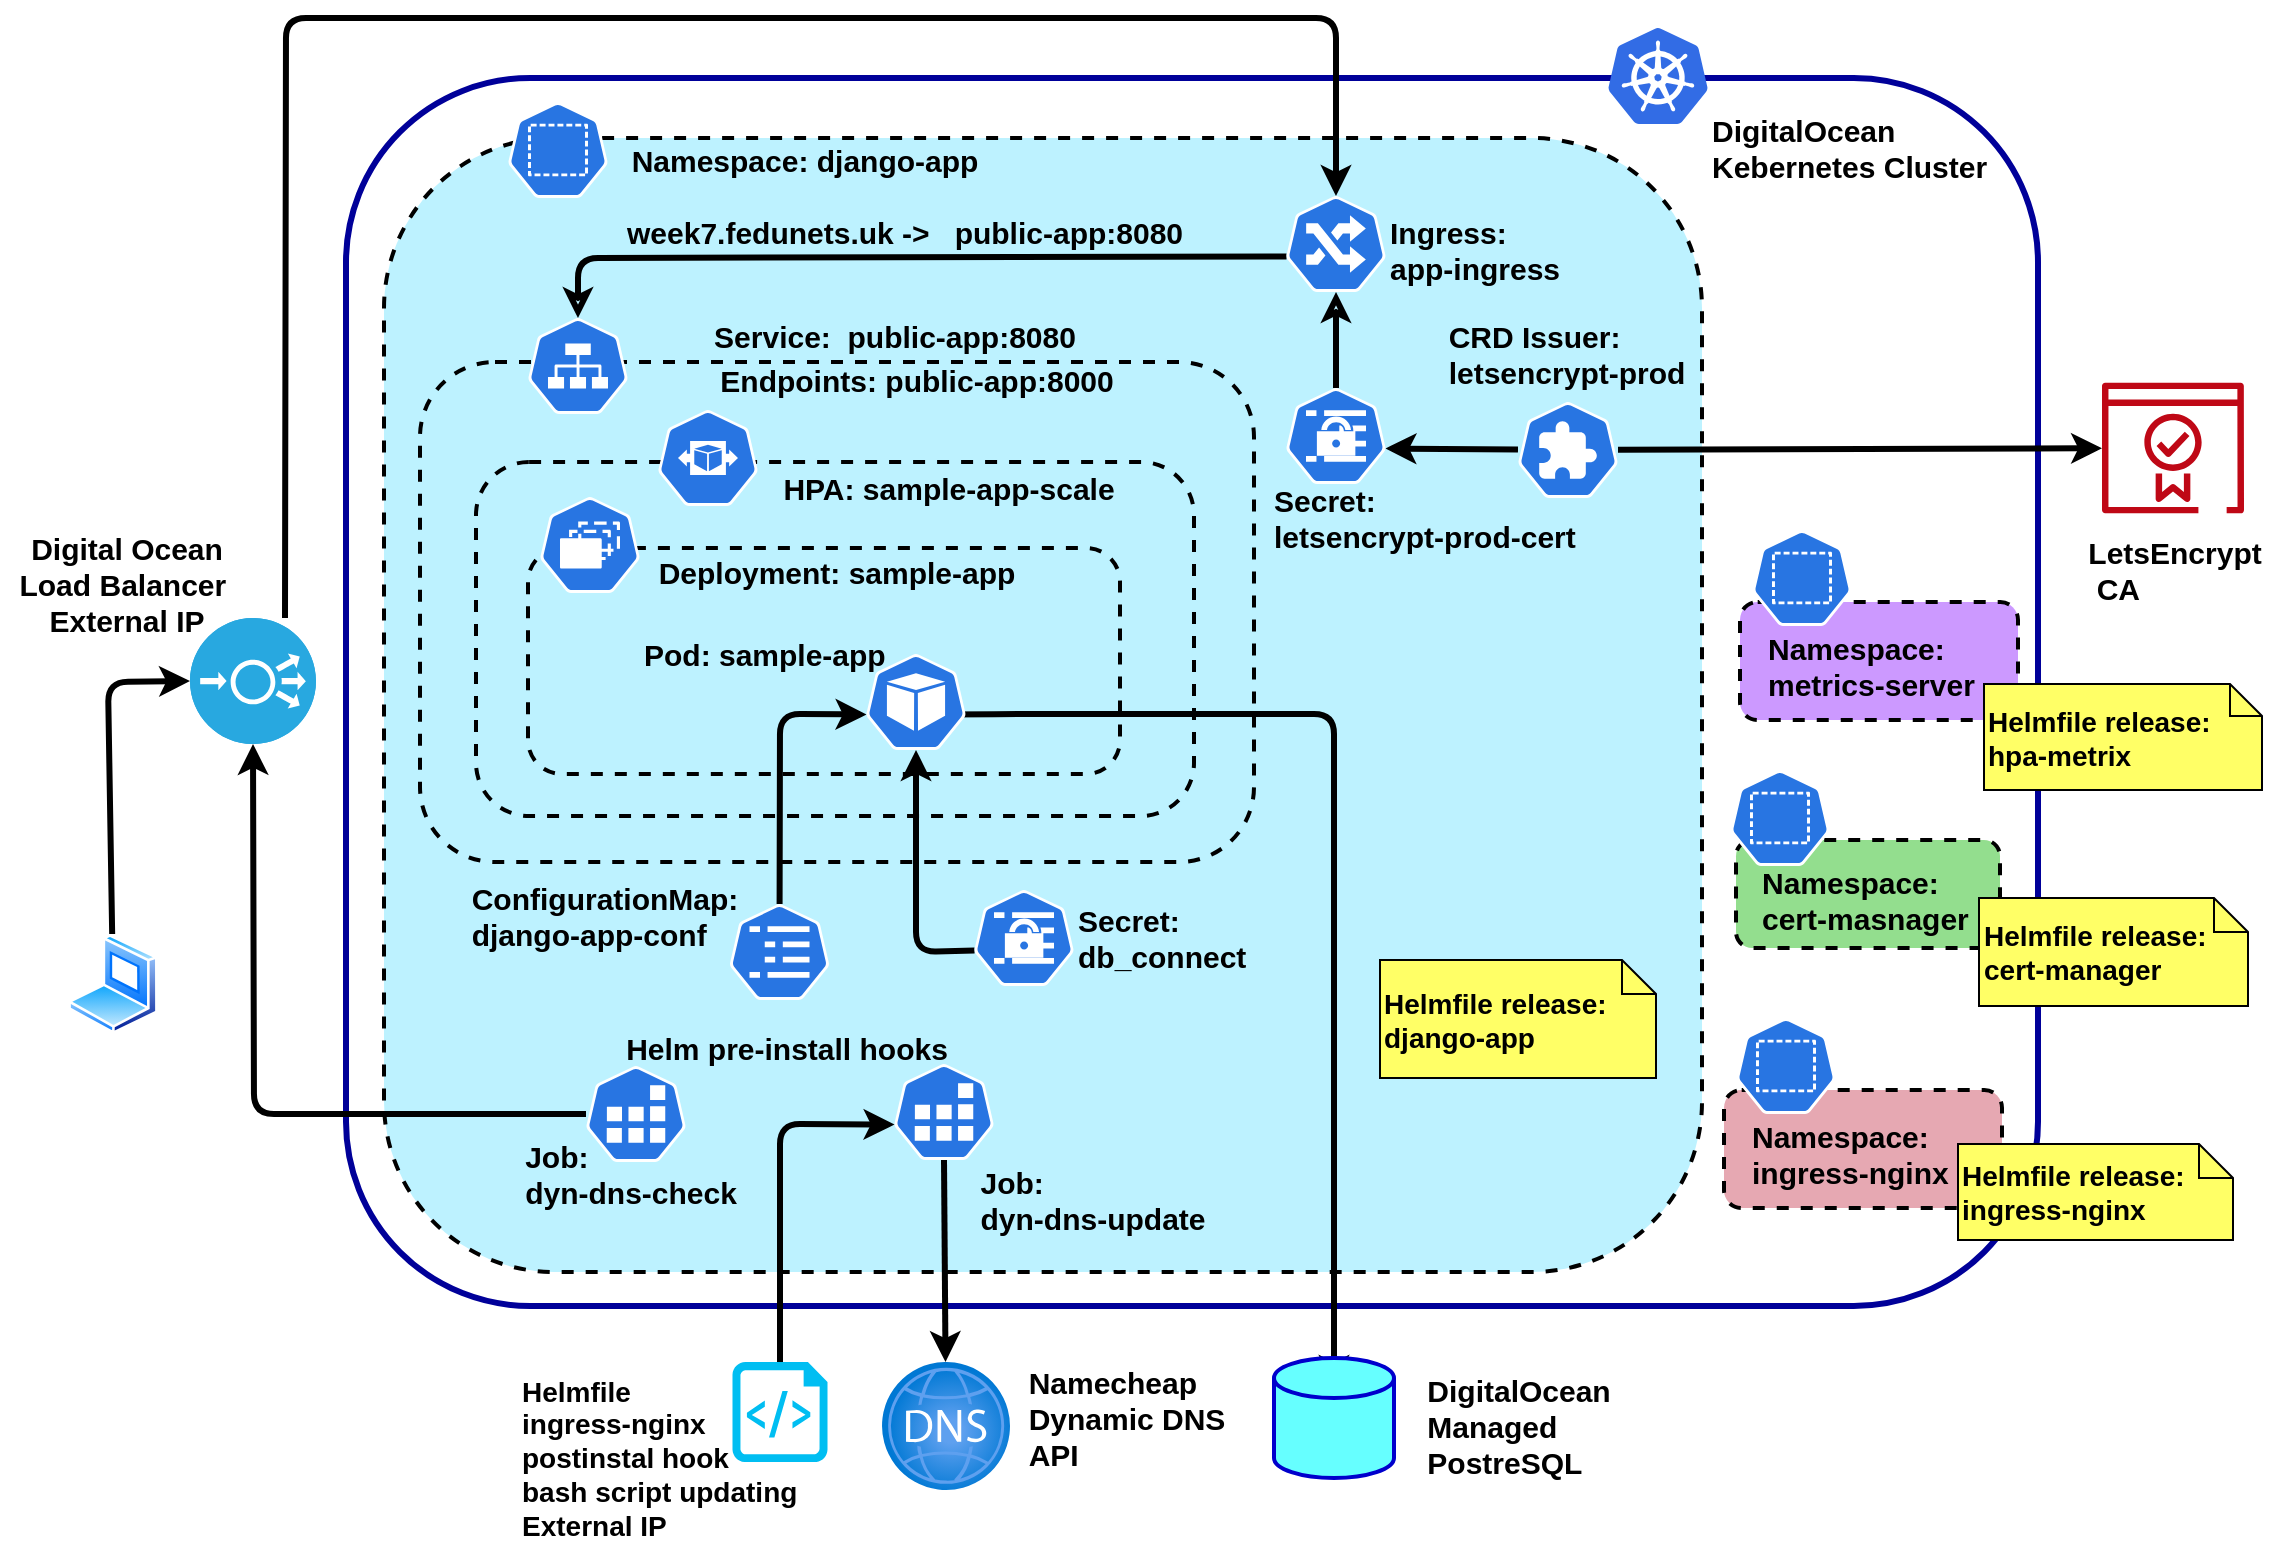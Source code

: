 <mxfile>
    <diagram id="bxJqmcAA1n49yRWCh9Xo" name="Page-1">
        <mxGraphModel dx="1072" dy="515" grid="0" gridSize="10" guides="1" tooltips="1" connect="1" arrows="1" fold="1" page="1" pageScale="1" pageWidth="1169" pageHeight="827" background="#ffffff" math="0" shadow="0">
            <root>
                <mxCell id="0"/>
                <mxCell id="1" parent="0"/>
                <mxCell id="16" value="" style="rounded=1;whiteSpace=wrap;html=1;fillColor=none;strokeColor=#000099;strokeWidth=3;fontColor=#000000;fontSize=15;fontFamily=Helvetica;" parent="1" vertex="1">
                    <mxGeometry x="185" y="68" width="846" height="614" as="geometry"/>
                </mxCell>
                <mxCell id="20" value="" style="rounded=1;whiteSpace=wrap;html=1;strokeColor=#000000;strokeWidth=2;fillColor=#E6A8B2;dashed=1;fontColor=#000000;fontSize=15;fontFamily=Helvetica;" parent="1" vertex="1">
                    <mxGeometry x="874" y="574" width="139" height="59" as="geometry"/>
                </mxCell>
                <mxCell id="19" value="" style="rounded=1;whiteSpace=wrap;html=1;strokeColor=#000000;strokeWidth=2;fillColor=#93DE8E;dashed=1;fontColor=#000000;fontSize=15;fontFamily=Helvetica;" parent="1" vertex="1">
                    <mxGeometry x="880" y="449" width="132" height="54" as="geometry"/>
                </mxCell>
                <mxCell id="18" value="" style="rounded=1;whiteSpace=wrap;html=1;strokeColor=#000000;strokeWidth=2;fillColor=#BDF2FF;dashed=1;fontColor=#000000;fontSize=15;fontFamily=Helvetica;" parent="1" vertex="1">
                    <mxGeometry x="204" y="98" width="659" height="567" as="geometry"/>
                </mxCell>
                <mxCell id="29" value="" style="rounded=1;whiteSpace=wrap;html=1;strokeColor=#000000;strokeWidth=2;fillColor=none;dashed=1;fontColor=#000000;fontSize=15;fontFamily=Helvetica;" parent="1" vertex="1">
                    <mxGeometry x="222" y="210" width="417" height="250" as="geometry"/>
                </mxCell>
                <mxCell id="30" value="" style="rounded=1;whiteSpace=wrap;html=1;strokeColor=#000000;strokeWidth=2;fillColor=none;dashed=1;fontColor=#000000;fontSize=15;fontFamily=Helvetica;" parent="1" vertex="1">
                    <mxGeometry x="250" y="260" width="359" height="177" as="geometry"/>
                </mxCell>
                <mxCell id="37" value="" style="rounded=1;whiteSpace=wrap;html=1;strokeColor=#000000;strokeWidth=2;fillColor=none;dashed=1;fontColor=#000000;fontSize=15;fontFamily=Helvetica;" parent="1" vertex="1">
                    <mxGeometry x="276" y="303" width="296" height="113" as="geometry"/>
                </mxCell>
                <mxCell id="17" value="" style="sketch=0;aspect=fixed;html=1;points=[];align=center;image;fontSize=15;image=img/lib/mscae/Kubernetes.svg;strokeColor=#000000;strokeWidth=3;fillColor=none;fontColor=#000000;fontFamily=Helvetica;" parent="1" vertex="1">
                    <mxGeometry x="816" y="43" width="50" height="48" as="geometry"/>
                </mxCell>
                <mxCell id="21" value="" style="sketch=0;html=1;dashed=0;whitespace=wrap;fillColor=#2875E2;strokeColor=#ffffff;points=[[0.005,0.63,0],[0.1,0.2,0],[0.9,0.2,0],[0.5,0,0],[0.995,0.63,0],[0.72,0.99,0],[0.5,1,0],[0.28,0.99,0]];verticalLabelPosition=bottom;align=center;verticalAlign=top;shape=mxgraph.kubernetes.icon;prIcon=ns;strokeWidth=2;fontColor=#000000;fontSize=15;fontFamily=Helvetica;" parent="1" vertex="1">
                    <mxGeometry x="266" y="80" width="50" height="48" as="geometry"/>
                </mxCell>
                <mxCell id="22" value="" style="sketch=0;html=1;dashed=0;whitespace=wrap;fillColor=#2875E2;strokeColor=#ffffff;points=[[0.005,0.63,0],[0.1,0.2,0],[0.9,0.2,0],[0.5,0,0],[0.995,0.63,0],[0.72,0.99,0],[0.5,1,0],[0.28,0.99,0]];verticalLabelPosition=bottom;align=center;verticalAlign=top;shape=mxgraph.kubernetes.icon;prIcon=ns;strokeWidth=2;fontColor=#000000;fontSize=15;fontFamily=Helvetica;" parent="1" vertex="1">
                    <mxGeometry x="877" y="414" width="50" height="48" as="geometry"/>
                </mxCell>
                <mxCell id="23" value="" style="sketch=0;html=1;dashed=0;whitespace=wrap;fillColor=#2875E2;strokeColor=#ffffff;points=[[0.005,0.63,0],[0.1,0.2,0],[0.9,0.2,0],[0.5,0,0],[0.995,0.63,0],[0.72,0.99,0],[0.5,1,0],[0.28,0.99,0]];verticalLabelPosition=bottom;align=center;verticalAlign=top;shape=mxgraph.kubernetes.icon;prIcon=ns;strokeWidth=2;fontColor=#000000;fontSize=15;fontFamily=Helvetica;" parent="1" vertex="1">
                    <mxGeometry x="880" y="538" width="50" height="48" as="geometry"/>
                </mxCell>
                <mxCell id="46" style="edgeStyle=none;html=1;fontSize=15;fontColor=#000000;strokeColor=#000000;strokeWidth=3;endArrow=classic;endFill=0;startArrow=none;startFill=0;entryX=0.5;entryY=0;entryDx=0;entryDy=0;entryPerimeter=0;fontFamily=Helvetica;exitX=0.005;exitY=0.63;exitDx=0;exitDy=0;exitPerimeter=0;" parent="1" source="24" target="26" edge="1">
                    <mxGeometry relative="1" as="geometry">
                        <mxPoint x="545" y="354" as="targetPoint"/>
                        <Array as="points">
                            <mxPoint x="301" y="158"/>
                        </Array>
                        <mxPoint x="564.0" y="158" as="sourcePoint"/>
                    </mxGeometry>
                </mxCell>
                <mxCell id="59" style="edgeStyle=none;html=1;entryX=0.5;entryY=0;entryDx=0;entryDy=0;entryPerimeter=0;strokeColor=#000000;strokeWidth=3;fontSize=15;fontColor=#000000;startArrow=classic;startFill=0;endArrow=none;endFill=0;fontFamily=Helvetica;exitX=0.5;exitY=1;exitDx=0;exitDy=0;exitPerimeter=0;" parent="1" source="24" target="55" edge="1">
                    <mxGeometry relative="1" as="geometry">
                        <Array as="points"/>
                        <mxPoint x="774" y="182" as="sourcePoint"/>
                        <mxPoint x="780" y="278" as="targetPoint"/>
                    </mxGeometry>
                </mxCell>
                <mxCell id="24" value="" style="sketch=0;html=1;dashed=0;whitespace=wrap;fillColor=#2875E2;strokeColor=#ffffff;points=[[0.005,0.63,0],[0.1,0.2,0],[0.9,0.2,0],[0.5,0,0],[0.995,0.63,0],[0.72,0.99,0],[0.5,1,0],[0.28,0.99,0]];verticalLabelPosition=bottom;align=center;verticalAlign=top;shape=mxgraph.kubernetes.icon;prIcon=ing;strokeWidth=2;fontColor=#000000;fontSize=15;fontFamily=Helvetica;" parent="1" vertex="1">
                    <mxGeometry x="655" y="127" width="50" height="48" as="geometry"/>
                </mxCell>
                <mxCell id="26" value="" style="sketch=0;html=1;dashed=0;whitespace=wrap;fillColor=#2875E2;strokeColor=#ffffff;points=[[0.005,0.63,0],[0.1,0.2,0],[0.9,0.2,0],[0.5,0,0],[0.995,0.63,0],[0.72,0.99,0],[0.5,1,0],[0.28,0.99,0]];verticalLabelPosition=bottom;align=center;verticalAlign=top;shape=mxgraph.kubernetes.icon;prIcon=svc;strokeWidth=2;fontColor=#000000;fontSize=15;fontFamily=Helvetica;" parent="1" vertex="1">
                    <mxGeometry x="276" y="188" width="50" height="48" as="geometry"/>
                </mxCell>
                <mxCell id="25" value="" style="sketch=0;html=1;dashed=0;whitespace=wrap;fillColor=#2875E2;strokeColor=#ffffff;points=[[0.005,0.63,0],[0.1,0.2,0],[0.9,0.2,0],[0.5,0,0],[0.995,0.63,0],[0.72,0.99,0],[0.5,1,0],[0.28,0.99,0]];verticalLabelPosition=bottom;align=center;verticalAlign=top;shape=mxgraph.kubernetes.icon;prIcon=hpa;strokeWidth=2;fontColor=#000000;fontSize=15;fontFamily=Helvetica;" parent="1" vertex="1">
                    <mxGeometry x="341" y="234" width="50" height="48" as="geometry"/>
                </mxCell>
                <mxCell id="62" style="edgeStyle=none;html=1;entryX=0.005;entryY=0.63;entryDx=0;entryDy=0;entryPerimeter=0;strokeColor=#000000;strokeWidth=3;fontSize=15;fontColor=#000000;startArrow=none;startFill=0;endArrow=classic;endFill=1;fontFamily=Helvetica;" parent="1" source="31" target="33" edge="1">
                    <mxGeometry relative="1" as="geometry">
                        <Array as="points">
                            <mxPoint x="402" y="386"/>
                        </Array>
                    </mxGeometry>
                </mxCell>
                <mxCell id="31" value="" style="sketch=0;html=1;dashed=0;whitespace=wrap;fillColor=#2875E2;strokeColor=#ffffff;points=[[0.005,0.63,0],[0.1,0.2,0],[0.9,0.2,0],[0.5,0,0],[0.995,0.63,0],[0.72,0.99,0],[0.5,1,0],[0.28,0.99,0]];verticalLabelPosition=bottom;align=center;verticalAlign=top;shape=mxgraph.kubernetes.icon;prIcon=cm;strokeWidth=2;fontColor=#000000;fontSize=15;fontFamily=Helvetica;" parent="1" vertex="1">
                    <mxGeometry x="376.75" y="481" width="50" height="48" as="geometry"/>
                </mxCell>
                <mxCell id="61" style="edgeStyle=none;html=1;entryX=0.995;entryY=0.63;entryDx=0;entryDy=0;entryPerimeter=0;strokeColor=#000000;strokeWidth=3;fontSize=15;fontColor=#000000;startArrow=none;startFill=0;endArrow=classic;endFill=1;fontFamily=Helvetica;" parent="1" source="32" target="55" edge="1">
                    <mxGeometry relative="1" as="geometry"/>
                </mxCell>
                <mxCell id="68" style="edgeStyle=none;html=1;strokeColor=#000000;strokeWidth=3;fontSize=15;fontColor=#000000;startArrow=none;startFill=0;endArrow=classic;endFill=1;fontFamily=Helvetica;" parent="1" source="32" target="64" edge="1">
                    <mxGeometry relative="1" as="geometry"/>
                </mxCell>
                <mxCell id="32" value="" style="sketch=0;html=1;dashed=0;whitespace=wrap;fillColor=#2875E2;strokeColor=#ffffff;points=[[0.005,0.63,0],[0.1,0.2,0],[0.9,0.2,0],[0.5,0,0],[0.995,0.63,0],[0.72,0.99,0],[0.5,1,0],[0.28,0.99,0]];verticalLabelPosition=bottom;align=center;verticalAlign=top;shape=mxgraph.kubernetes.icon;prIcon=crd;strokeWidth=2;fontColor=#000000;fontSize=15;fontFamily=Helvetica;" parent="1" vertex="1">
                    <mxGeometry x="771" y="230" width="50" height="48" as="geometry"/>
                </mxCell>
                <mxCell id="71" style="edgeStyle=none;html=1;exitX=0.995;exitY=0.63;exitDx=0;exitDy=0;exitPerimeter=0;entryX=0.5;entryY=0;entryDx=0;entryDy=0;entryPerimeter=0;strokeColor=#000000;strokeWidth=3;fontSize=15;fontColor=#000000;startArrow=none;startFill=0;endArrow=classic;endFill=1;fontFamily=Helvetica;" parent="1" edge="1">
                    <mxGeometry relative="1" as="geometry">
                        <Array as="points">
                            <mxPoint x="519" y="386"/>
                            <mxPoint x="679" y="386"/>
                        </Array>
                        <mxPoint x="483.75" y="386.24" as="sourcePoint"/>
                        <mxPoint x="679" y="722.0" as="targetPoint"/>
                    </mxGeometry>
                </mxCell>
                <mxCell id="33" value="" style="sketch=0;html=1;dashed=0;whitespace=wrap;fillColor=#2875E2;strokeColor=#ffffff;points=[[0.005,0.63,0],[0.1,0.2,0],[0.9,0.2,0],[0.5,0,0],[0.995,0.63,0],[0.72,0.99,0],[0.5,1,0],[0.28,0.99,0]];verticalLabelPosition=bottom;align=center;verticalAlign=top;shape=mxgraph.kubernetes.icon;prIcon=pod;strokeWidth=2;fontColor=#000000;fontSize=15;fontFamily=Helvetica;" parent="1" vertex="1">
                    <mxGeometry x="445" y="356" width="50" height="48" as="geometry"/>
                </mxCell>
                <mxCell id="63" style="edgeStyle=none;html=1;exitX=0.005;exitY=0.63;exitDx=0;exitDy=0;exitPerimeter=0;entryX=0.5;entryY=1;entryDx=0;entryDy=0;entryPerimeter=0;strokeColor=#000000;strokeWidth=3;fontSize=15;fontColor=#000000;startArrow=none;startFill=0;endArrow=classic;endFill=1;fontFamily=Helvetica;" parent="1" source="34" target="33" edge="1">
                    <mxGeometry relative="1" as="geometry">
                        <Array as="points">
                            <mxPoint x="470" y="505"/>
                        </Array>
                    </mxGeometry>
                </mxCell>
                <mxCell id="34" value="" style="sketch=0;html=1;dashed=0;whitespace=wrap;fillColor=#2875E2;strokeColor=#ffffff;points=[[0.005,0.63,0],[0.1,0.2,0],[0.9,0.2,0],[0.5,0,0],[0.995,0.63,0],[0.72,0.99,0],[0.5,1,0],[0.28,0.99,0]];verticalLabelPosition=bottom;align=center;verticalAlign=top;shape=mxgraph.kubernetes.icon;prIcon=secret;strokeWidth=2;fontColor=#000000;fontSize=15;fontFamily=Helvetica;" parent="1" vertex="1">
                    <mxGeometry x="499" y="474" width="50" height="48" as="geometry"/>
                </mxCell>
                <mxCell id="67" style="edgeStyle=none;html=1;strokeColor=#000000;strokeWidth=3;fontSize=15;fontColor=#000000;startArrow=none;startFill=0;endArrow=classic;endFill=1;exitX=0.5;exitY=1;exitDx=0;exitDy=0;exitPerimeter=0;fontFamily=Helvetica;" parent="1" source="36" target="66" edge="1">
                    <mxGeometry relative="1" as="geometry">
                        <Array as="points"/>
                    </mxGeometry>
                </mxCell>
                <mxCell id="36" value="" style="sketch=0;html=1;dashed=0;whitespace=wrap;fillColor=#2875E2;strokeColor=#ffffff;points=[[0.005,0.63,0],[0.1,0.2,0],[0.9,0.2,0],[0.5,0,0],[0.995,0.63,0],[0.72,0.99,0],[0.5,1,0],[0.28,0.99,0]];verticalLabelPosition=bottom;align=center;verticalAlign=top;shape=mxgraph.kubernetes.icon;prIcon=job;strokeWidth=2;fontColor=#000000;fontSize=15;fontFamily=Helvetica;" parent="1" vertex="1">
                    <mxGeometry x="459" y="561" width="50" height="48" as="geometry"/>
                </mxCell>
                <mxCell id="35" value="" style="sketch=0;html=1;dashed=0;whitespace=wrap;fillColor=#2875E2;strokeColor=#ffffff;points=[[0.005,0.63,0],[0.1,0.2,0],[0.9,0.2,0],[0.5,0,0],[0.995,0.63,0],[0.72,0.99,0],[0.5,1,0],[0.28,0.99,0]];verticalLabelPosition=bottom;align=center;verticalAlign=top;shape=mxgraph.kubernetes.icon;prIcon=rs;strokeWidth=2;fontColor=#000000;fontSize=15;fontFamily=Helvetica;" parent="1" vertex="1">
                    <mxGeometry x="282" y="277.5" width="50" height="48" as="geometry"/>
                </mxCell>
                <mxCell id="39" value="&lt;font style=&quot;font-size: 15px;&quot;&gt;&lt;b style=&quot;font-size: 15px;&quot;&gt;DigitalOcean &lt;br&gt;Kebernetes Cluster&lt;/b&gt;&lt;/font&gt;" style="text;html=1;align=left;verticalAlign=middle;resizable=0;points=[];autosize=1;strokeColor=none;fillColor=none;fontColor=#000000;fontSize=15;fontFamily=Helvetica;" parent="1" vertex="1">
                    <mxGeometry x="866" y="79" width="156" height="48" as="geometry"/>
                </mxCell>
                <mxCell id="40" value="&lt;font style=&quot;font-size: 15px;&quot;&gt;&lt;b style=&quot;font-size: 15px;&quot;&gt;Namespace: django-app&lt;/b&gt;&lt;/font&gt;" style="text;html=1;align=center;verticalAlign=middle;resizable=0;points=[];autosize=1;strokeColor=none;fillColor=none;fontColor=#000000;fontSize=15;fontFamily=Helvetica;" parent="1" vertex="1">
                    <mxGeometry x="318" y="94" width="191" height="30" as="geometry"/>
                </mxCell>
                <mxCell id="41" value="&lt;font style=&quot;font-size: 15px;&quot;&gt;&lt;b style=&quot;font-size: 15px;&quot;&gt;Ingress:&lt;br style=&quot;font-size: 15px;&quot;&gt;app-ingress&lt;/b&gt;&lt;/font&gt;" style="text;html=1;align=left;verticalAlign=middle;resizable=0;points=[];autosize=1;strokeColor=none;fillColor=none;fontColor=#000000;fontSize=15;fontFamily=Helvetica;" parent="1" vertex="1">
                    <mxGeometry x="705" y="130" width="103" height="48" as="geometry"/>
                </mxCell>
                <mxCell id="42" value="&lt;b style=&quot;font-size: 15px;&quot;&gt;Service:&amp;nbsp; public-app:8080&lt;/b&gt;" style="text;html=1;align=center;verticalAlign=middle;resizable=0;points=[];autosize=1;strokeColor=none;fillColor=none;fontColor=#000000;fontSize=15;fontFamily=Helvetica;" parent="1" vertex="1">
                    <mxGeometry x="359" y="182" width="199" height="30" as="geometry"/>
                </mxCell>
                <mxCell id="43" value="&lt;font style=&quot;font-size: 15px;&quot;&gt;&lt;b style=&quot;font-size: 15px;&quot;&gt;Deployment: sample-app&lt;/b&gt;&lt;/font&gt;" style="text;html=1;align=center;verticalAlign=middle;resizable=0;points=[];autosize=1;strokeColor=none;fillColor=none;fontColor=#000000;fontSize=15;fontFamily=Helvetica;" parent="1" vertex="1">
                    <mxGeometry x="332" y="300" width="196" height="30" as="geometry"/>
                </mxCell>
                <mxCell id="44" value="&lt;font style=&quot;font-size: 15px;&quot;&gt;&lt;b style=&quot;font-size: 15px;&quot;&gt;HPA: &lt;/b&gt;&lt;span style=&quot;font-size: 15px;&quot;&gt;&lt;b style=&quot;font-size: 15px;&quot;&gt;sample-app-scale&lt;/b&gt;&lt;/span&gt;&lt;br style=&quot;font-size: 15px;&quot;&gt;&lt;/font&gt;" style="text;html=1;align=center;verticalAlign=middle;resizable=0;points=[];autosize=1;strokeColor=none;fillColor=none;fontColor=#000000;fontSize=15;fontFamily=Helvetica;" parent="1" vertex="1">
                    <mxGeometry x="393.5" y="258" width="184" height="30" as="geometry"/>
                </mxCell>
                <mxCell id="48" value="&lt;span style=&quot;font-size: 15px;&quot;&gt;&lt;b style=&quot;font-size: 15px;&quot;&gt;Pod: sample-app&lt;/b&gt;&lt;/span&gt;" style="text;html=1;align=left;verticalAlign=middle;resizable=0;points=[];autosize=1;strokeColor=none;fillColor=none;fontColor=#000000;fontSize=15;fontFamily=Helvetica;" parent="1" vertex="1">
                    <mxGeometry x="332" y="341" width="139" height="30" as="geometry"/>
                </mxCell>
                <mxCell id="49" value="&lt;div style=&quot;text-align: left; font-size: 15px;&quot;&gt;&lt;b style=&quot;background-color: initial; font-size: 15px;&quot;&gt;Endpoints:&amp;nbsp;&lt;/b&gt;&lt;b style=&quot;background-color: initial;&quot;&gt;public-app:8000&lt;/b&gt;&lt;/div&gt;" style="text;html=1;align=center;verticalAlign=middle;resizable=0;points=[];autosize=1;strokeColor=none;fillColor=none;fontColor=#000000;fontSize=15;fontFamily=Helvetica;" parent="1" vertex="1">
                    <mxGeometry x="362.5" y="204" width="215" height="30" as="geometry"/>
                </mxCell>
                <mxCell id="50" value="&lt;div style=&quot;text-align: left; font-size: 15px;&quot;&gt;&lt;b style=&quot;font-size: 15px; background-color: initial;&quot;&gt;Job:&lt;/b&gt;&lt;/div&gt;&lt;span style=&quot;font-size: 15px;&quot;&gt;&lt;b style=&quot;font-size: 15px;&quot;&gt;dyn-dns-update&lt;/b&gt;&lt;/span&gt;" style="text;html=1;align=center;verticalAlign=middle;resizable=0;points=[];autosize=1;strokeColor=none;fillColor=none;fontColor=#000000;fontSize=15;fontFamily=Helvetica;" parent="1" vertex="1">
                    <mxGeometry x="492" y="605" width="131" height="48" as="geometry"/>
                </mxCell>
                <mxCell id="85" style="edgeStyle=none;html=1;entryX=0.5;entryY=1;entryDx=0;entryDy=0;entryPerimeter=0;strokeColor=#000000;strokeWidth=3;fontSize=15;fontColor=#000000;startArrow=none;startFill=0;endArrow=classic;endFill=1;fontFamily=Helvetica;" parent="1" source="51" target="78" edge="1">
                    <mxGeometry relative="1" as="geometry">
                        <Array as="points">
                            <mxPoint x="139" y="586"/>
                        </Array>
                    </mxGeometry>
                </mxCell>
                <mxCell id="51" value="" style="sketch=0;html=1;dashed=0;whitespace=wrap;fillColor=#2875E2;strokeColor=#ffffff;points=[[0.005,0.63,0],[0.1,0.2,0],[0.9,0.2,0],[0.5,0,0],[0.995,0.63,0],[0.72,0.99,0],[0.5,1,0],[0.28,0.99,0]];verticalLabelPosition=bottom;align=center;verticalAlign=top;shape=mxgraph.kubernetes.icon;prIcon=job;strokeWidth=2;fontColor=#000000;fontSize=15;fontFamily=Helvetica;" parent="1" vertex="1">
                    <mxGeometry x="305" y="562" width="50" height="48" as="geometry"/>
                </mxCell>
                <mxCell id="52" value="&lt;div style=&quot;text-align: left; font-size: 15px;&quot;&gt;&lt;b style=&quot;font-size: 15px; background-color: initial;&quot;&gt;Job:&lt;/b&gt;&lt;/div&gt;&lt;span style=&quot;font-size: 15px;&quot;&gt;&lt;b style=&quot;font-size: 15px;&quot;&gt;dyn-dns-check&lt;/b&gt;&lt;/span&gt;" style="text;html=1;align=center;verticalAlign=middle;resizable=0;points=[];autosize=1;strokeColor=none;fillColor=none;fontColor=#000000;fontSize=15;fontFamily=Helvetica;" parent="1" vertex="1">
                    <mxGeometry x="265" y="592" width="124" height="48" as="geometry"/>
                </mxCell>
                <mxCell id="53" value="&lt;span style=&quot;font-size: 15px;&quot;&gt;&lt;b style=&quot;font-size: 15px;&quot;&gt;ConfigurationMap:&lt;br style=&quot;font-size: 15px;&quot;&gt;&lt;div style=&quot;text-align: left; font-size: 15px;&quot;&gt;&lt;b style=&quot;background-color: initial; font-size: 15px;&quot;&gt;django-app-conf&lt;/b&gt;&lt;/div&gt;&lt;/b&gt;&lt;/span&gt;" style="text;html=1;align=center;verticalAlign=middle;resizable=0;points=[];autosize=1;strokeColor=none;fillColor=none;fontColor=#000000;fontSize=15;fontFamily=Helvetica;" parent="1" vertex="1">
                    <mxGeometry x="238" y="463" width="151" height="48" as="geometry"/>
                </mxCell>
                <mxCell id="54" value="&lt;span style=&quot;font-size: 15px;&quot;&gt;&lt;b style=&quot;font-size: 15px;&quot;&gt;Secret:&lt;br style=&quot;font-size: 15px;&quot;&gt;db_connect&lt;br style=&quot;font-size: 15px;&quot;&gt;&lt;/b&gt;&lt;/span&gt;" style="text;html=1;align=left;verticalAlign=middle;resizable=0;points=[];autosize=1;strokeColor=none;fillColor=none;fontColor=#000000;fontSize=15;fontFamily=Helvetica;" parent="1" vertex="1">
                    <mxGeometry x="549" y="474" width="102" height="48" as="geometry"/>
                </mxCell>
                <mxCell id="55" value="" style="sketch=0;html=1;dashed=0;whitespace=wrap;fillColor=#2875E2;strokeColor=#ffffff;points=[[0.005,0.63,0],[0.1,0.2,0],[0.9,0.2,0],[0.5,0,0],[0.995,0.63,0],[0.72,0.99,0],[0.5,1,0],[0.28,0.99,0]];verticalLabelPosition=bottom;align=center;verticalAlign=top;shape=mxgraph.kubernetes.icon;prIcon=secret;strokeWidth=2;fontColor=#000000;fontSize=15;fontFamily=Helvetica;" parent="1" vertex="1">
                    <mxGeometry x="655" y="223" width="50" height="48" as="geometry"/>
                </mxCell>
                <mxCell id="56" value="&lt;span style=&quot;font-size: 15px;&quot;&gt;&lt;b style=&quot;font-size: 15px;&quot;&gt;Secret:&lt;br style=&quot;font-size: 15px;&quot;&gt;letsencrypt-prod-cert&lt;br style=&quot;font-size: 15px;&quot;&gt;&lt;/b&gt;&lt;/span&gt;" style="text;html=1;align=left;verticalAlign=middle;resizable=0;points=[];autosize=1;strokeColor=none;fillColor=none;fontColor=#000000;fontSize=15;fontFamily=Helvetica;" parent="1" vertex="1">
                    <mxGeometry x="647" y="264" width="169" height="48" as="geometry"/>
                </mxCell>
                <mxCell id="60" value="&lt;div style=&quot;text-align: left; font-size: 15px;&quot;&gt;&lt;span style=&quot;font-size: 15px;&quot;&gt;&lt;b style=&quot;font-size: 15px;&quot;&gt;CRD Issuer:&lt;/b&gt;&lt;/span&gt;&lt;/div&gt;&lt;div style=&quot;text-align: left; font-size: 15px;&quot;&gt;&lt;span style=&quot;font-size: 15px;&quot;&gt;&lt;b style=&quot;font-size: 15px;&quot;&gt;letsencrypt-prod&lt;/b&gt;&lt;/span&gt;&lt;/div&gt;" style="text;html=1;align=center;verticalAlign=middle;resizable=0;points=[];autosize=1;strokeColor=none;fillColor=none;fontColor=#000000;fontSize=15;fontFamily=Helvetica;" parent="1" vertex="1">
                    <mxGeometry x="727" y="182.0" width="136" height="48" as="geometry"/>
                </mxCell>
                <mxCell id="64" value="" style="sketch=0;outlineConnect=0;fontColor=#000000;gradientColor=none;fillColor=#BF0816;strokeColor=none;dashed=0;verticalLabelPosition=bottom;verticalAlign=top;align=center;html=1;fontSize=15;fontStyle=0;aspect=fixed;pointerEvents=1;shape=mxgraph.aws4.certificate_manager_2;fontFamily=Helvetica;" parent="1" vertex="1">
                    <mxGeometry x="1063" y="220.23" width="71" height="65.54" as="geometry"/>
                </mxCell>
                <mxCell id="66" value="" style="aspect=fixed;html=1;points=[];align=center;image;fontSize=15;image=img/lib/azure2/networking/DNS_Zones.svg;fontColor=#000000;fillColor=#66FFFF;fontFamily=Helvetica;" parent="1" vertex="1">
                    <mxGeometry x="453" y="710" width="64" height="64" as="geometry"/>
                </mxCell>
                <mxCell id="70" value="" style="strokeWidth=2;html=1;shape=mxgraph.flowchart.database;whiteSpace=wrap;fontSize=15;fontColor=#000000;fillColor=#66FFFF;strokeColor=#0000CC;fontFamily=Helvetica;" parent="1" vertex="1">
                    <mxGeometry x="649" y="708" width="60" height="60" as="geometry"/>
                </mxCell>
                <mxCell id="72" value="&lt;div style=&quot;text-align: left; font-size: 15px;&quot;&gt;&lt;span style=&quot;font-size: 15px;&quot;&gt;&lt;b style=&quot;font-size: 15px;&quot;&gt;Lets&lt;/b&gt;&lt;/span&gt;&lt;b style=&quot;background-color: initial;&quot;&gt;Encrypt&lt;/b&gt;&lt;/div&gt;&lt;div style=&quot;text-align: left; font-size: 15px;&quot;&gt;&lt;b style=&quot;background-color: initial;&quot;&gt;&amp;nbsp;CA&lt;/b&gt;&lt;/div&gt;" style="text;html=1;align=center;verticalAlign=middle;resizable=0;points=[];autosize=1;strokeColor=none;fillColor=none;fontColor=#000000;fontSize=15;fontFamily=Helvetica;" parent="1" vertex="1">
                    <mxGeometry x="1046" y="290.0" width="105" height="48" as="geometry"/>
                </mxCell>
                <mxCell id="73" value="&lt;div style=&quot;text-align: left; font-size: 15px;&quot;&gt;&lt;span style=&quot;font-size: 15px;&quot;&gt;&lt;b style=&quot;font-size: 15px;&quot;&gt;Namecheap&amp;nbsp;&lt;/b&gt;&lt;/span&gt;&lt;/div&gt;&lt;div style=&quot;text-align: left; font-size: 15px;&quot;&gt;&lt;span style=&quot;font-size: 15px;&quot;&gt;&lt;b style=&quot;font-size: 15px;&quot;&gt;Dynamic DNS&lt;/b&gt;&lt;/span&gt;&lt;/div&gt;&lt;div style=&quot;text-align: left; font-size: 15px;&quot;&gt;&lt;span style=&quot;font-size: 15px;&quot;&gt;&lt;b style=&quot;font-size: 15px;&quot;&gt;API&lt;/b&gt;&lt;/span&gt;&lt;/div&gt;" style="text;html=1;align=center;verticalAlign=middle;resizable=0;points=[];autosize=1;strokeColor=none;fillColor=none;fontColor=#000000;fontSize=15;fontFamily=Helvetica;" parent="1" vertex="1">
                    <mxGeometry x="517" y="705" width="116" height="66" as="geometry"/>
                </mxCell>
                <mxCell id="74" value="&lt;div style=&quot;text-align: left; font-size: 15px;&quot;&gt;&lt;span style=&quot;font-size: 15px;&quot;&gt;&lt;b style=&quot;font-size: 15px;&quot;&gt;DigitalOcean&lt;/b&gt;&lt;/span&gt;&lt;/div&gt;&lt;div style=&quot;text-align: left; font-size: 15px;&quot;&gt;&lt;span style=&quot;font-size: 15px;&quot;&gt;&lt;b style=&quot;font-size: 15px;&quot;&gt;Managed&amp;nbsp;&lt;/b&gt;&lt;/span&gt;&lt;/div&gt;&lt;div style=&quot;text-align: left; font-size: 15px;&quot;&gt;&lt;span style=&quot;font-size: 15px;&quot;&gt;&lt;b style=&quot;font-size: 15px;&quot;&gt;PostreSQL&lt;/b&gt;&lt;/span&gt;&lt;/div&gt;" style="text;html=1;align=center;verticalAlign=middle;resizable=0;points=[];autosize=1;strokeColor=none;fillColor=none;fontColor=#000000;fontSize=15;fontFamily=Helvetica;" parent="1" vertex="1">
                    <mxGeometry x="716" y="709" width="110" height="66" as="geometry"/>
                </mxCell>
                <mxCell id="80" style="edgeStyle=none;html=1;exitX=0.5;exitY=0;exitDx=0;exitDy=0;exitPerimeter=0;entryX=0.5;entryY=0;entryDx=0;entryDy=0;entryPerimeter=0;strokeColor=#000000;strokeWidth=3;fontSize=15;fontColor=#000000;startArrow=none;startFill=0;endArrow=classic;endFill=1;fontFamily=Helvetica;" parent="1" target="24" edge="1">
                    <mxGeometry relative="1" as="geometry">
                        <Array as="points">
                            <mxPoint x="155" y="38"/>
                            <mxPoint x="680" y="38"/>
                        </Array>
                        <mxPoint x="154.5" y="338" as="sourcePoint"/>
                    </mxGeometry>
                </mxCell>
                <mxCell id="78" value="" style="fillColor=#28A8E0;verticalLabelPosition=bottom;sketch=0;html=1;strokeColor=#ffffff;verticalAlign=top;align=center;points=[[0.145,0.145,0],[0.5,0,0],[0.855,0.145,0],[1,0.5,0],[0.855,0.855,0],[0.5,1,0],[0.145,0.855,0],[0,0.5,0]];pointerEvents=1;shape=mxgraph.cisco_safe.compositeIcon;bgIcon=ellipse;resIcon=mxgraph.cisco_safe.capability.load_balancer;labelBackgroundColor=#FFFFFF;fontSize=15;fontColor=#000000;fontFamily=Helvetica;" parent="1" vertex="1">
                    <mxGeometry x="107" y="338" width="63" height="63" as="geometry"/>
                </mxCell>
                <mxCell id="87" style="edgeStyle=none;html=1;entryX=0;entryY=0.5;entryDx=0;entryDy=0;entryPerimeter=0;strokeColor=#000000;strokeWidth=3;fontSize=15;fontColor=#000000;startArrow=none;startFill=0;endArrow=classic;endFill=1;fontFamily=Helvetica;" parent="1" source="86" target="78" edge="1">
                    <mxGeometry relative="1" as="geometry">
                        <Array as="points">
                            <mxPoint x="66" y="370"/>
                        </Array>
                    </mxGeometry>
                </mxCell>
                <mxCell id="86" value="" style="aspect=fixed;perimeter=ellipsePerimeter;html=1;align=center;shadow=0;dashed=0;spacingTop=3;image;image=img/lib/active_directory/laptop_client.svg;labelBackgroundColor=#FFFFFF;strokeColor=#0000CC;fontSize=15;fontColor=#000000;fillColor=#66FFFF;fontFamily=Helvetica;" parent="1" vertex="1">
                    <mxGeometry x="46" y="496" width="45" height="50" as="geometry"/>
                </mxCell>
                <mxCell id="88" value="&lt;font style=&quot;font-size: 15px;&quot;&gt;&lt;b style=&quot;font-size: 15px;&quot;&gt;Namespace: &lt;br&gt;&lt;div style=&quot;&quot;&gt;&lt;b style=&quot;background-color: initial;&quot;&gt;cert-masnager&lt;/b&gt;&lt;/div&gt;&lt;/b&gt;&lt;/font&gt;" style="text;html=1;align=left;verticalAlign=middle;resizable=0;points=[];autosize=1;strokeColor=none;fillColor=none;fontColor=#000000;fontSize=15;fontFamily=Helvetica;" parent="1" vertex="1">
                    <mxGeometry x="891" y="455" width="121" height="48" as="geometry"/>
                </mxCell>
                <mxCell id="89" value="&lt;font style=&quot;font-size: 15px;&quot;&gt;&lt;b style=&quot;font-size: 15px;&quot;&gt;Namespace: &lt;br&gt;ingress-nginx&lt;/b&gt;&lt;/font&gt;" style="text;html=1;align=left;verticalAlign=middle;resizable=0;points=[];autosize=1;strokeColor=none;fillColor=none;fontColor=#000000;fontSize=15;fontFamily=Helvetica;" parent="1" vertex="1">
                    <mxGeometry x="885.5" y="581.5" width="116" height="48" as="geometry"/>
                </mxCell>
                <mxCell id="90" value="&lt;font style=&quot;font-size: 15px;&quot;&gt;&lt;b style=&quot;font-size: 15px;&quot;&gt;Digital Ocean&lt;br style=&quot;font-size: 15px;&quot;&gt;Load Balancer&amp;nbsp;&lt;br style=&quot;font-size: 15px;&quot;&gt;External IP&lt;br style=&quot;font-size: 15px;&quot;&gt;&lt;/b&gt;&lt;/font&gt;" style="text;html=1;align=center;verticalAlign=middle;resizable=0;points=[];autosize=1;strokeColor=none;fillColor=none;fontColor=#000000;fontSize=15;fontFamily=Helvetica;" parent="1" vertex="1">
                    <mxGeometry x="12" y="288" width="126" height="66" as="geometry"/>
                </mxCell>
                <mxCell id="92" value="&lt;span style=&quot;font-size: 15px;&quot;&gt;&lt;b style=&quot;font-size: 15px;&quot;&gt;week7.fedunets.uk -&amp;gt;&amp;nbsp;&lt;/b&gt;&lt;/span&gt;&lt;b style=&quot;font-size: 15px;&quot;&gt;&amp;nbsp; public-app:8080&lt;/b&gt;" style="text;html=1;align=center;verticalAlign=middle;resizable=0;points=[];autosize=1;strokeColor=none;fillColor=none;fontColor=#000000;fontSize=15;fontFamily=Helvetica;" parent="1" vertex="1">
                    <mxGeometry x="316" y="130" width="296" height="30" as="geometry"/>
                </mxCell>
                <mxCell id="93" value="&lt;div style=&quot;text-align: left; font-size: 15px;&quot;&gt;&lt;b&gt;Helm pre-install hooks&lt;/b&gt;&lt;/div&gt;" style="text;html=1;align=center;verticalAlign=middle;resizable=0;points=[];autosize=1;strokeColor=none;fillColor=none;fontColor=#000000;fontSize=15;fontFamily=Helvetica;" parent="1" vertex="1">
                    <mxGeometry x="315" y="538" width="179" height="30" as="geometry"/>
                </mxCell>
                <mxCell id="95" style="edgeStyle=none;html=1;entryX=0.005;entryY=0.63;entryDx=0;entryDy=0;entryPerimeter=0;strokeColor=#000000;strokeWidth=3;exitX=0.5;exitY=0;exitDx=0;exitDy=0;exitPerimeter=0;" parent="1" source="94" target="36" edge="1">
                    <mxGeometry relative="1" as="geometry">
                        <mxPoint x="427" y="735" as="sourcePoint"/>
                        <Array as="points">
                            <mxPoint x="402" y="591"/>
                        </Array>
                    </mxGeometry>
                </mxCell>
                <mxCell id="94" value="" style="verticalLabelPosition=bottom;html=1;verticalAlign=top;align=center;strokeColor=none;fillColor=#00BEF2;shape=mxgraph.azure.script_file;pointerEvents=1;" parent="1" vertex="1">
                    <mxGeometry x="378.25" y="710" width="47.5" height="50" as="geometry"/>
                </mxCell>
                <mxCell id="96" value="&lt;div style=&quot;font-size: 14px;&quot;&gt;&lt;b style=&quot;background-color: initial; font-size: 14px;&quot;&gt;Helmfile&amp;nbsp;&lt;/b&gt;&lt;/div&gt;&lt;b style=&quot;font-size: 14px;&quot;&gt;ingress-nginx&lt;/b&gt;&lt;div style=&quot;font-size: 14px;&quot;&gt;&lt;b style=&quot;background-color: initial; font-size: 14px;&quot;&gt;postinstal hook&lt;/b&gt;&lt;/div&gt;&lt;font style=&quot;font-size: 14px;&quot;&gt;&lt;div style=&quot;font-size: 14px;&quot;&gt;&lt;b style=&quot;background-color: initial; font-size: 14px;&quot;&gt;bash script updating&amp;nbsp;&lt;/b&gt;&lt;/div&gt;&lt;b style=&quot;font-size: 14px;&quot;&gt;&lt;div style=&quot;font-size: 14px;&quot;&gt;&lt;b style=&quot;background-color: initial; font-size: 14px;&quot;&gt;External IP&lt;/b&gt;&lt;/div&gt;&lt;/b&gt;&lt;/font&gt;" style="text;html=1;align=left;verticalAlign=middle;resizable=0;points=[];autosize=1;strokeColor=none;fillColor=none;fontColor=#000000;fontSize=14;fontFamily=Helvetica;" parent="1" vertex="1">
                    <mxGeometry x="271" y="710" width="160" height="96" as="geometry"/>
                </mxCell>
                <mxCell id="102" value="&lt;div style=&quot;&quot;&gt;&lt;b style=&quot;font-size: 14px; color: rgb(0, 0, 0); background-color: initial;&quot;&gt;Helmfile release:&lt;/b&gt;&lt;/div&gt;&lt;font style=&quot;font-size: 14px;&quot; color=&quot;#000000&quot;&gt;&lt;div style=&quot;&quot;&gt;&lt;b style=&quot;background-color: initial;&quot;&gt;cert-manager&lt;/b&gt;&lt;/div&gt;&lt;/font&gt;" style="shape=note2;boundedLbl=1;whiteSpace=wrap;html=1;size=17;verticalAlign=middle;align=left;fillColor=#FFFF66;strokeColor=#000000;" parent="1" vertex="1">
                    <mxGeometry x="1001.5" y="478" width="134.5" height="54" as="geometry"/>
                </mxCell>
                <mxCell id="103" value="&lt;div style=&quot;&quot;&gt;&lt;b style=&quot;font-size: 14px; color: rgb(0, 0, 0); background-color: initial;&quot;&gt;Helmfile release:&lt;/b&gt;&lt;/div&gt;&lt;font style=&quot;font-size: 14px;&quot; color=&quot;#000000&quot;&gt;&lt;div style=&quot;&quot;&gt;&lt;b&gt;ingress-nginx&lt;/b&gt;&lt;/div&gt;&lt;/font&gt;" style="shape=note2;boundedLbl=1;whiteSpace=wrap;html=1;size=17;verticalAlign=middle;align=left;fillColor=#FFFF66;strokeColor=#000000;" parent="1" vertex="1">
                    <mxGeometry x="991" y="601" width="137.5" height="48" as="geometry"/>
                </mxCell>
                <mxCell id="104" value="&lt;div style=&quot;&quot;&gt;&lt;b style=&quot;font-size: 14px; color: rgb(0, 0, 0); background-color: initial;&quot;&gt;Helmfile release:&lt;/b&gt;&lt;/div&gt;&lt;font style=&quot;font-size: 14px;&quot; color=&quot;#000000&quot;&gt;&lt;div style=&quot;&quot;&gt;&lt;b style=&quot;background-color: initial;&quot;&gt;django-app&lt;/b&gt;&lt;/div&gt;&lt;/font&gt;" style="shape=note2;boundedLbl=1;whiteSpace=wrap;html=1;size=17;verticalAlign=middle;align=left;fillColor=#FFFF66;strokeColor=#000000;" parent="1" vertex="1">
                    <mxGeometry x="702" y="509" width="138" height="59" as="geometry"/>
                </mxCell>
                <mxCell id="105" value="" style="rounded=1;whiteSpace=wrap;html=1;strokeColor=#000000;strokeWidth=2;fillColor=#CC99FF;dashed=1;fontColor=#000000;fontSize=15;fontFamily=Helvetica;" vertex="1" parent="1">
                    <mxGeometry x="882" y="330" width="139" height="59" as="geometry"/>
                </mxCell>
                <mxCell id="106" value="" style="sketch=0;html=1;dashed=0;whitespace=wrap;fillColor=#2875E2;strokeColor=#ffffff;points=[[0.005,0.63,0],[0.1,0.2,0],[0.9,0.2,0],[0.5,0,0],[0.995,0.63,0],[0.72,0.99,0],[0.5,1,0],[0.28,0.99,0]];verticalLabelPosition=bottom;align=center;verticalAlign=top;shape=mxgraph.kubernetes.icon;prIcon=ns;strokeWidth=2;fontColor=#000000;fontSize=15;fontFamily=Helvetica;" vertex="1" parent="1">
                    <mxGeometry x="888" y="294" width="50" height="48" as="geometry"/>
                </mxCell>
                <mxCell id="107" value="&lt;font style=&quot;font-size: 15px;&quot;&gt;&lt;b style=&quot;font-size: 15px;&quot;&gt;Namespace: &lt;br&gt;metrics-server&lt;/b&gt;&lt;/font&gt;" style="text;html=1;align=left;verticalAlign=middle;resizable=0;points=[];autosize=1;strokeColor=none;fillColor=none;fontColor=#000000;fontSize=15;fontFamily=Helvetica;" vertex="1" parent="1">
                    <mxGeometry x="893.5" y="337.5" width="121" height="48" as="geometry"/>
                </mxCell>
                <mxCell id="108" value="&lt;div style=&quot;&quot;&gt;&lt;b style=&quot;font-size: 14px; color: rgb(0, 0, 0); background-color: initial;&quot;&gt;Helmfile release:&lt;/b&gt;&lt;/div&gt;&lt;font style=&quot;font-size: 14px;&quot; color=&quot;#000000&quot;&gt;&lt;div style=&quot;&quot;&gt;&lt;b&gt;hpa-metrix&lt;/b&gt;&lt;/div&gt;&lt;/font&gt;" style="shape=note2;boundedLbl=1;whiteSpace=wrap;html=1;size=16;verticalAlign=middle;align=left;fillColor=#FFFF66;strokeColor=#000000;" vertex="1" parent="1">
                    <mxGeometry x="1004" y="371" width="139" height="53" as="geometry"/>
                </mxCell>
            </root>
        </mxGraphModel>
    </diagram>
</mxfile>